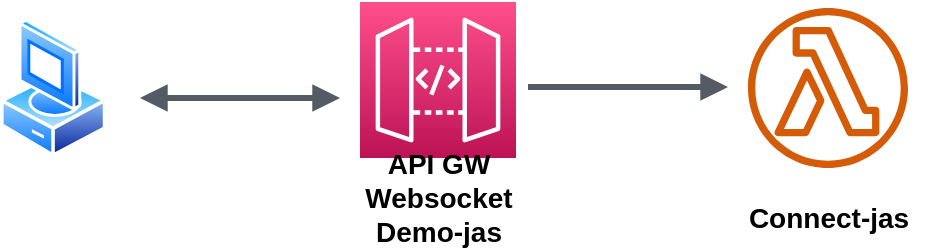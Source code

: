 <mxfile version="18.0.8" type="github"><diagram id="rTi6_6Ue5_z2AD2rRxnd" name="Page-1"><mxGraphModel dx="805" dy="752" grid="1" gridSize="10" guides="1" tooltips="1" connect="1" arrows="1" fold="1" page="1" pageScale="1" pageWidth="827" pageHeight="1169" math="0" shadow="0"><root><mxCell id="0"/><mxCell id="1" parent="0"/><mxCell id="bZUuZDFxQb43LK0sP3E3-1" value="" style="aspect=fixed;perimeter=ellipsePerimeter;html=1;align=center;shadow=0;dashed=0;spacingTop=3;image;image=img/lib/active_directory/vista_client.svg;" vertex="1" parent="1"><mxGeometry x="40" y="200" width="53.2" height="70" as="geometry"/></mxCell><mxCell id="bZUuZDFxQb43LK0sP3E3-4" value="" style="edgeStyle=orthogonalEdgeStyle;html=1;endArrow=block;elbow=vertical;startArrow=block;startFill=1;endFill=1;strokeColor=#545B64;rounded=0;strokeWidth=3;" edge="1" parent="1"><mxGeometry width="100" relative="1" as="geometry"><mxPoint x="110" y="240" as="sourcePoint"/><mxPoint x="210" y="240" as="targetPoint"/><Array as="points"><mxPoint x="160" y="240"/><mxPoint x="160" y="240"/></Array></mxGeometry></mxCell><mxCell id="bZUuZDFxQb43LK0sP3E3-8" value="" style="sketch=0;points=[[0,0,0],[0.25,0,0],[0.5,0,0],[0.75,0,0],[1,0,0],[0,1,0],[0.25,1,0],[0.5,1,0],[0.75,1,0],[1,1,0],[0,0.25,0],[0,0.5,0],[0,0.75,0],[1,0.25,0],[1,0.5,0],[1,0.75,0]];outlineConnect=0;fontColor=#232F3E;gradientColor=#FF4F8B;gradientDirection=north;fillColor=#BC1356;strokeColor=#ffffff;dashed=0;verticalLabelPosition=bottom;verticalAlign=top;align=center;html=1;fontSize=12;fontStyle=0;aspect=fixed;shape=mxgraph.aws4.resourceIcon;resIcon=mxgraph.aws4.api_gateway;" vertex="1" parent="1"><mxGeometry x="220" y="192" width="78" height="78" as="geometry"/></mxCell><mxCell id="bZUuZDFxQb43LK0sP3E3-9" value="&lt;font style=&quot;font-size: 14px;&quot;&gt;&lt;b&gt;API GW&lt;br&gt;Websocket&lt;br&gt;Demo-jas&lt;/b&gt;&lt;br&gt;&lt;/font&gt;" style="text;html=1;resizable=0;autosize=1;align=center;verticalAlign=middle;points=[];fillColor=none;strokeColor=none;rounded=0;" vertex="1" parent="1"><mxGeometry x="214" y="265" width="90" height="50" as="geometry"/></mxCell><mxCell id="bZUuZDFxQb43LK0sP3E3-10" value="" style="edgeStyle=orthogonalEdgeStyle;html=1;endArrow=block;elbow=vertical;startArrow=none;endFill=1;strokeColor=#545B64;rounded=0;fontSize=14;strokeWidth=3;" edge="1" parent="1"><mxGeometry width="100" relative="1" as="geometry"><mxPoint x="304" y="234.5" as="sourcePoint"/><mxPoint x="404" y="234.5" as="targetPoint"/><Array as="points"><mxPoint x="354" y="234.5"/><mxPoint x="354" y="234.5"/></Array></mxGeometry></mxCell><mxCell id="bZUuZDFxQb43LK0sP3E3-11" value="" style="sketch=0;outlineConnect=0;fontColor=#232F3E;gradientColor=none;fillColor=#D45B07;strokeColor=none;dashed=0;verticalLabelPosition=bottom;verticalAlign=top;align=center;html=1;fontSize=12;fontStyle=0;aspect=fixed;pointerEvents=1;shape=mxgraph.aws4.lambda_function;" vertex="1" parent="1"><mxGeometry x="414" y="195" width="80" height="80" as="geometry"/></mxCell><mxCell id="bZUuZDFxQb43LK0sP3E3-12" value="&lt;b&gt;Connect-jas&lt;/b&gt;" style="text;html=1;resizable=0;autosize=1;align=center;verticalAlign=middle;points=[];fillColor=none;strokeColor=none;rounded=0;fontSize=14;" vertex="1" parent="1"><mxGeometry x="404" y="290" width="100" height="20" as="geometry"/></mxCell></root></mxGraphModel></diagram></mxfile>